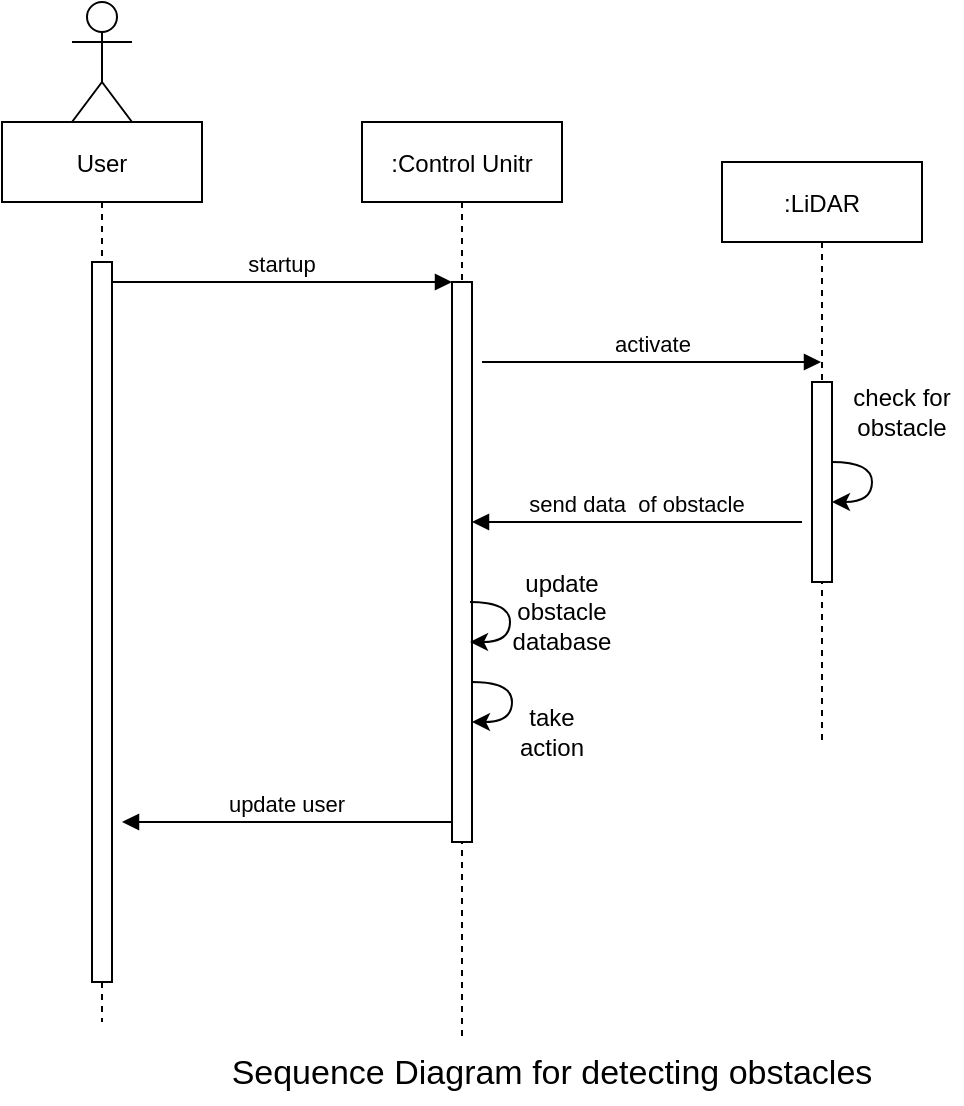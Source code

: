 <mxfile version="20.5.2" type="github">
  <diagram id="kgpKYQtTHZ0yAKxKKP6v" name="Page-1">
    <mxGraphModel dx="1221" dy="613" grid="1" gridSize="10" guides="1" tooltips="1" connect="1" arrows="1" fold="1" page="1" pageScale="1" pageWidth="850" pageHeight="1100" math="0" shadow="0">
      <root>
        <mxCell id="0" />
        <mxCell id="1" parent="0" />
        <mxCell id="3nuBFxr9cyL0pnOWT2aG-1" value="User" style="shape=umlLifeline;perimeter=lifelinePerimeter;container=1;collapsible=0;recursiveResize=0;rounded=0;shadow=0;strokeWidth=1;" parent="1" vertex="1">
          <mxGeometry x="120" y="80" width="100" height="450" as="geometry" />
        </mxCell>
        <mxCell id="3nuBFxr9cyL0pnOWT2aG-2" value="" style="points=[];perimeter=orthogonalPerimeter;rounded=0;shadow=0;strokeWidth=1;" parent="3nuBFxr9cyL0pnOWT2aG-1" vertex="1">
          <mxGeometry x="45" y="70" width="10" height="360" as="geometry" />
        </mxCell>
        <mxCell id="3nuBFxr9cyL0pnOWT2aG-5" value=":Control Unitr" style="shape=umlLifeline;perimeter=lifelinePerimeter;container=1;collapsible=0;recursiveResize=0;rounded=0;shadow=0;strokeWidth=1;" parent="1" vertex="1">
          <mxGeometry x="300" y="80" width="100" height="460" as="geometry" />
        </mxCell>
        <mxCell id="3nuBFxr9cyL0pnOWT2aG-6" value="" style="points=[];perimeter=orthogonalPerimeter;rounded=0;shadow=0;strokeWidth=1;" parent="3nuBFxr9cyL0pnOWT2aG-5" vertex="1">
          <mxGeometry x="45" y="80" width="10" height="280" as="geometry" />
        </mxCell>
        <mxCell id="cvHPoIzQ21CYkX5FHhxy-17" value="send data  of obstacle" style="verticalAlign=bottom;endArrow=block;entryX=1;entryY=0;shadow=0;strokeWidth=1;" edge="1" parent="3nuBFxr9cyL0pnOWT2aG-5">
          <mxGeometry relative="1" as="geometry">
            <mxPoint x="220" y="200" as="sourcePoint" />
            <mxPoint x="55" y="200" as="targetPoint" />
          </mxGeometry>
        </mxCell>
        <mxCell id="cvHPoIzQ21CYkX5FHhxy-23" value="update user" style="verticalAlign=bottom;endArrow=block;entryX=1;entryY=0;shadow=0;strokeWidth=1;" edge="1" parent="3nuBFxr9cyL0pnOWT2aG-5">
          <mxGeometry relative="1" as="geometry">
            <mxPoint x="45" y="350" as="sourcePoint" />
            <mxPoint x="-120" y="350" as="targetPoint" />
          </mxGeometry>
        </mxCell>
        <mxCell id="3nuBFxr9cyL0pnOWT2aG-8" value="startup" style="verticalAlign=bottom;endArrow=block;entryX=0;entryY=0;shadow=0;strokeWidth=1;" parent="1" source="3nuBFxr9cyL0pnOWT2aG-2" target="3nuBFxr9cyL0pnOWT2aG-6" edge="1">
          <mxGeometry relative="1" as="geometry">
            <mxPoint x="275" y="160" as="sourcePoint" />
          </mxGeometry>
        </mxCell>
        <mxCell id="cvHPoIzQ21CYkX5FHhxy-1" value="" style="shape=umlActor;verticalLabelPosition=bottom;verticalAlign=top;html=1;outlineConnect=0;" vertex="1" parent="1">
          <mxGeometry x="155" y="20" width="30" height="60" as="geometry" />
        </mxCell>
        <mxCell id="cvHPoIzQ21CYkX5FHhxy-3" value=":LiDAR" style="shape=umlLifeline;perimeter=lifelinePerimeter;container=1;collapsible=0;recursiveResize=0;rounded=0;shadow=0;strokeWidth=1;" vertex="1" parent="1">
          <mxGeometry x="480" y="100" width="100" height="290" as="geometry" />
        </mxCell>
        <mxCell id="cvHPoIzQ21CYkX5FHhxy-4" value="" style="points=[];perimeter=orthogonalPerimeter;rounded=0;shadow=0;strokeWidth=1;" vertex="1" parent="cvHPoIzQ21CYkX5FHhxy-3">
          <mxGeometry x="45" y="110" width="10" height="100" as="geometry" />
        </mxCell>
        <mxCell id="cvHPoIzQ21CYkX5FHhxy-9" value="" style="curved=1;endArrow=classic;html=1;rounded=0;" edge="1" parent="cvHPoIzQ21CYkX5FHhxy-3">
          <mxGeometry width="50" height="50" relative="1" as="geometry">
            <mxPoint x="55" y="150" as="sourcePoint" />
            <mxPoint x="55" y="170" as="targetPoint" />
            <Array as="points">
              <mxPoint x="75" y="150" />
              <mxPoint x="75" y="170" />
            </Array>
          </mxGeometry>
        </mxCell>
        <mxCell id="cvHPoIzQ21CYkX5FHhxy-8" value="activate" style="html=1;verticalAlign=bottom;endArrow=block;rounded=0;" edge="1" parent="1" target="cvHPoIzQ21CYkX5FHhxy-3">
          <mxGeometry width="80" relative="1" as="geometry">
            <mxPoint x="360" y="200" as="sourcePoint" />
            <mxPoint x="440" y="200" as="targetPoint" />
          </mxGeometry>
        </mxCell>
        <mxCell id="cvHPoIzQ21CYkX5FHhxy-11" value="check for obstacle" style="text;html=1;strokeColor=none;fillColor=none;align=center;verticalAlign=middle;whiteSpace=wrap;rounded=0;" vertex="1" parent="1">
          <mxGeometry x="540" y="210" width="60" height="30" as="geometry" />
        </mxCell>
        <mxCell id="cvHPoIzQ21CYkX5FHhxy-18" value="" style="curved=1;endArrow=classic;html=1;rounded=0;" edge="1" parent="1">
          <mxGeometry width="50" height="50" relative="1" as="geometry">
            <mxPoint x="354" y="320" as="sourcePoint" />
            <mxPoint x="354" y="340" as="targetPoint" />
            <Array as="points">
              <mxPoint x="374" y="320" />
              <mxPoint x="374" y="340" />
            </Array>
          </mxGeometry>
        </mxCell>
        <mxCell id="cvHPoIzQ21CYkX5FHhxy-19" value="" style="curved=1;endArrow=classic;html=1;rounded=0;" edge="1" parent="1">
          <mxGeometry width="50" height="50" relative="1" as="geometry">
            <mxPoint x="355" y="360" as="sourcePoint" />
            <mxPoint x="355" y="380" as="targetPoint" />
            <Array as="points">
              <mxPoint x="375" y="360" />
              <mxPoint x="375" y="380" />
            </Array>
          </mxGeometry>
        </mxCell>
        <mxCell id="cvHPoIzQ21CYkX5FHhxy-20" value="update obstacle database" style="text;html=1;strokeColor=none;fillColor=none;align=center;verticalAlign=middle;whiteSpace=wrap;rounded=0;" vertex="1" parent="1">
          <mxGeometry x="370" y="310" width="60" height="30" as="geometry" />
        </mxCell>
        <mxCell id="cvHPoIzQ21CYkX5FHhxy-21" value="take action" style="text;html=1;strokeColor=none;fillColor=none;align=center;verticalAlign=middle;whiteSpace=wrap;rounded=0;" vertex="1" parent="1">
          <mxGeometry x="365" y="370" width="60" height="30" as="geometry" />
        </mxCell>
        <mxCell id="cvHPoIzQ21CYkX5FHhxy-24" value="Sequence Diagram for detecting obstacles" style="text;html=1;strokeColor=none;fillColor=none;align=center;verticalAlign=middle;whiteSpace=wrap;rounded=0;fontSize=17;" vertex="1" parent="1">
          <mxGeometry x="195" y="540" width="400" height="31" as="geometry" />
        </mxCell>
      </root>
    </mxGraphModel>
  </diagram>
</mxfile>
